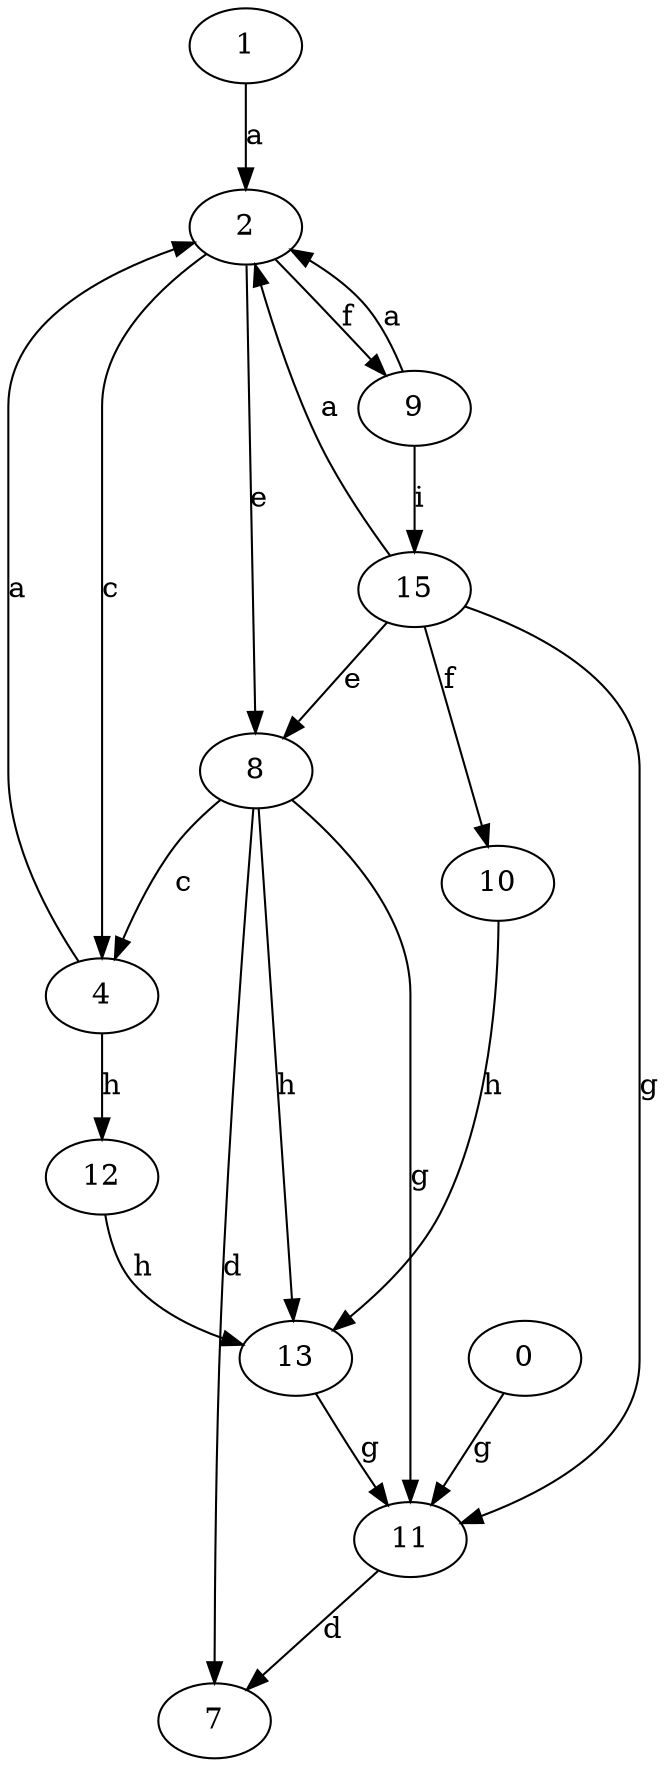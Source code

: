 strict digraph  {
1;
0;
2;
4;
7;
8;
9;
10;
11;
12;
13;
15;
1 -> 2  [label=a];
0 -> 11  [label=g];
2 -> 4  [label=c];
2 -> 8  [label=e];
2 -> 9  [label=f];
4 -> 2  [label=a];
4 -> 12  [label=h];
8 -> 4  [label=c];
8 -> 7  [label=d];
8 -> 11  [label=g];
8 -> 13  [label=h];
9 -> 2  [label=a];
9 -> 15  [label=i];
10 -> 13  [label=h];
11 -> 7  [label=d];
12 -> 13  [label=h];
13 -> 11  [label=g];
15 -> 2  [label=a];
15 -> 8  [label=e];
15 -> 10  [label=f];
15 -> 11  [label=g];
}
